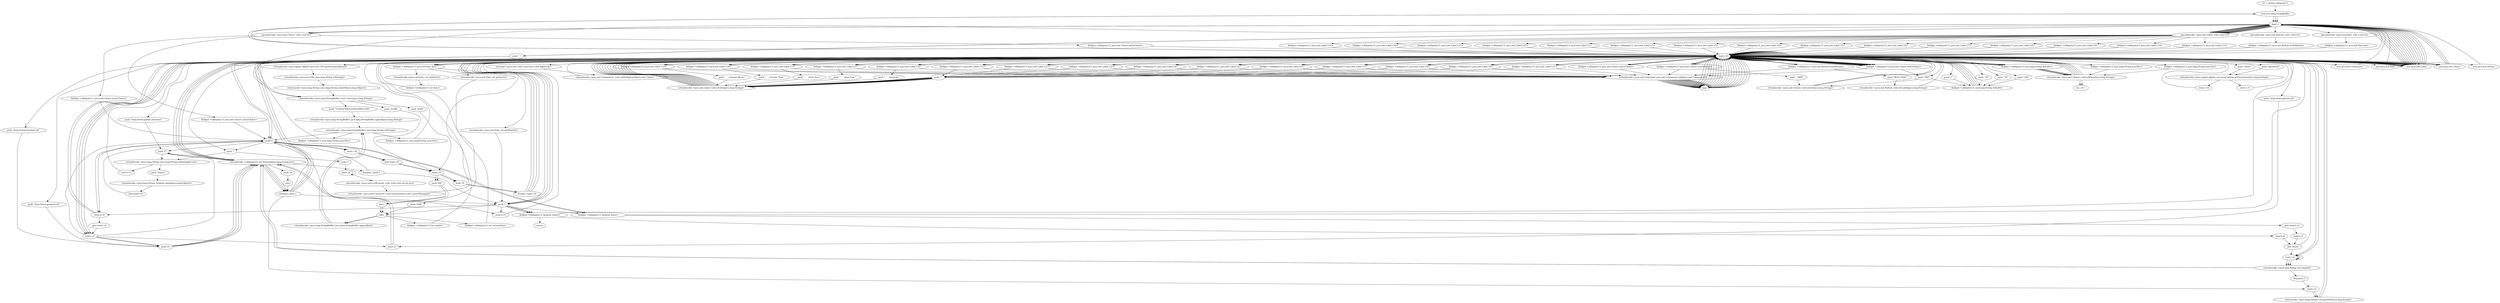 digraph "" {
    "r0 := @this: obliquity13"
    "new java.lang.StringBuffer"
    "r0 := @this: obliquity13"->"new java.lang.StringBuffer";
    "dup1.r"
    "new java.lang.StringBuffer"->"dup1.r";
    "load.r r0"
    "dup1.r"->"load.r r0";
    "virtualinvoke <java.applet.Applet: java.net.URL getDocumentBase()>"
    "load.r r0"->"virtualinvoke <java.applet.Applet: java.net.URL getDocumentBase()>";
    "virtualinvoke <java.net.URL: java.lang.String toString()>"
    "virtualinvoke <java.applet.Applet: java.net.URL getDocumentBase()>"->"virtualinvoke <java.net.URL: java.lang.String toString()>";
    "staticinvoke <java.lang.String: java.lang.String valueOf(java.lang.Object)>"
    "virtualinvoke <java.net.URL: java.lang.String toString()>"->"staticinvoke <java.lang.String: java.lang.String valueOf(java.lang.Object)>";
    "specialinvoke <java.lang.StringBuffer: void <init>(java.lang.String)>"
    "staticinvoke <java.lang.String: java.lang.String valueOf(java.lang.Object)>"->"specialinvoke <java.lang.StringBuffer: void <init>(java.lang.String)>";
    "push \"1234567890123456789012345\""
    "specialinvoke <java.lang.StringBuffer: void <init>(java.lang.String)>"->"push \"1234567890123456789012345\"";
    "virtualinvoke <java.lang.StringBuffer: java.lang.StringBuffer append(java.lang.String)>"
    "push \"1234567890123456789012345\""->"virtualinvoke <java.lang.StringBuffer: java.lang.StringBuffer append(java.lang.String)>";
    "virtualinvoke <java.lang.StringBuffer: java.lang.String toString()>"
    "virtualinvoke <java.lang.StringBuffer: java.lang.StringBuffer append(java.lang.String)>"->"virtualinvoke <java.lang.StringBuffer: java.lang.String toString()>";
    "push 0"
    "virtualinvoke <java.lang.StringBuffer: java.lang.String toString()>"->"push 0";
    "push 27"
    "push 0"->"push 27";
    "virtualinvoke <java.lang.String: java.lang.String substring(int,int)>"
    "push 27"->"virtualinvoke <java.lang.String: java.lang.String substring(int,int)>";
    "store.r r2"
    "virtualinvoke <java.lang.String: java.lang.String substring(int,int)>"->"store.r r2";
    "store.r r2"->"load.r r0";
    "staticget <java.awt.Color: java.awt.Color lightGray>"
    "load.r r0"->"staticget <java.awt.Color: java.awt.Color lightGray>";
    "virtualinvoke <java.awt.Component: void setBackground(java.awt.Color)>"
    "staticget <java.awt.Color: java.awt.Color lightGray>"->"virtualinvoke <java.awt.Component: void setBackground(java.awt.Color)>";
    "virtualinvoke <java.awt.Component: void setBackground(java.awt.Color)>"->"load.r r0";
    "new java.awt.GridLayout"
    "load.r r0"->"new java.awt.GridLayout";
    "new java.awt.GridLayout"->"dup1.r";
    "push 7"
    "dup1.r"->"push 7";
    "push 3"
    "push 7"->"push 3";
    "push 20"
    "push 3"->"push 20";
    "push 20"->"push 20";
    "specialinvoke <java.awt.GridLayout: void <init>(int,int,int,int)>"
    "push 20"->"specialinvoke <java.awt.GridLayout: void <init>(int,int,int,int)>";
    "virtualinvoke <java.awt.Container: void setLayout(java.awt.LayoutManager)>"
    "specialinvoke <java.awt.GridLayout: void <init>(int,int,int,int)>"->"virtualinvoke <java.awt.Container: void setLayout(java.awt.LayoutManager)>";
    "virtualinvoke <java.awt.Container: void setLayout(java.awt.LayoutManager)>"->"load.r r0";
    "new java.util.Date"
    "load.r r0"->"new java.util.Date";
    "new java.util.Date"->"dup1.r";
    "specialinvoke <java.util.Date: void <init>()>"
    "dup1.r"->"specialinvoke <java.util.Date: void <init>()>";
    "fieldput <obliquity13: java.util.Date dat>"
    "specialinvoke <java.util.Date: void <init>()>"->"fieldput <obliquity13: java.util.Date dat>";
    "fieldput <obliquity13: java.util.Date dat>"->"load.r r0";
    "load.r r0"->"load.r r0";
    "fieldget <obliquity13: java.util.Date dat>"
    "load.r r0"->"fieldget <obliquity13: java.util.Date dat>";
    "virtualinvoke <java.util.Date: int getDate()>"
    "fieldget <obliquity13: java.util.Date dat>"->"virtualinvoke <java.util.Date: int getDate()>";
    "fieldput <obliquity13: int date>"
    "virtualinvoke <java.util.Date: int getDate()>"->"fieldput <obliquity13: int date>";
    "fieldput <obliquity13: int date>"->"load.r r0";
    "load.r r0"->"load.r r0";
    "load.r r0"->"fieldget <obliquity13: java.util.Date dat>";
    "virtualinvoke <java.util.Date: int getMonth()>"
    "fieldget <obliquity13: java.util.Date dat>"->"virtualinvoke <java.util.Date: int getMonth()>";
    "push 1"
    "virtualinvoke <java.util.Date: int getMonth()>"->"push 1";
    "add.i"
    "push 1"->"add.i";
    "fieldput <obliquity13: int month>"
    "add.i"->"fieldput <obliquity13: int month>";
    "fieldput <obliquity13: int month>"->"load.r r0";
    "load.r r0"->"load.r r0";
    "load.r r0"->"fieldget <obliquity13: java.util.Date dat>";
    "virtualinvoke <java.util.Date: int getYear()>"
    "fieldget <obliquity13: java.util.Date dat>"->"virtualinvoke <java.util.Date: int getYear()>";
    "push 1900"
    "virtualinvoke <java.util.Date: int getYear()>"->"push 1900";
    "push 1900"->"add.i";
    "fieldput <obliquity13: int currentYear>"
    "add.i"->"fieldput <obliquity13: int currentYear>";
    "fieldput <obliquity13: int currentYear>"->"load.r r0";
    "new java.awt.Label"
    "load.r r0"->"new java.awt.Label";
    "new java.awt.Label"->"dup1.r";
    "specialinvoke <java.awt.Label: void <init>()>"
    "dup1.r"->"specialinvoke <java.awt.Label: void <init>()>";
    "fieldput <obliquity13: java.awt.Label L7>"
    "specialinvoke <java.awt.Label: void <init>()>"->"fieldput <obliquity13: java.awt.Label L7>";
    "fieldput <obliquity13: java.awt.Label L7>"->"load.r r0";
    "fieldget <obliquity13: java.awt.Label L7>"
    "load.r r0"->"fieldget <obliquity13: java.awt.Label L7>";
    "push \"\""
    "fieldget <obliquity13: java.awt.Label L7>"->"push \"\"";
    "virtualinvoke <java.awt.Label: void setText(java.lang.String)>"
    "push \"\""->"virtualinvoke <java.awt.Label: void setText(java.lang.String)>";
    "virtualinvoke <java.awt.Label: void setText(java.lang.String)>"->"load.r r0";
    "load.r r0"->"load.r r0";
    "load.r r0"->"fieldget <obliquity13: java.awt.Label L7>";
    "virtualinvoke <java.awt.Container: java.awt.Component add(java.awt.Component)>"
    "fieldget <obliquity13: java.awt.Label L7>"->"virtualinvoke <java.awt.Container: java.awt.Component add(java.awt.Component)>";
    "pop"
    "virtualinvoke <java.awt.Container: java.awt.Component add(java.awt.Component)>"->"pop";
    "pop"->"load.r r0";
    "load.r r0"->"new java.awt.Label";
    "new java.awt.Label"->"dup1.r";
    "dup1.r"->"specialinvoke <java.awt.Label: void <init>()>";
    "fieldput <obliquity13: java.awt.Label L8>"
    "specialinvoke <java.awt.Label: void <init>()>"->"fieldput <obliquity13: java.awt.Label L8>";
    "fieldput <obliquity13: java.awt.Label L8>"->"load.r r0";
    "fieldget <obliquity13: java.awt.Label L8>"
    "load.r r0"->"fieldget <obliquity13: java.awt.Label L8>";
    "fieldget <obliquity13: java.awt.Label L8>"->"push \"\"";
    "push \"\""->"virtualinvoke <java.awt.Label: void setText(java.lang.String)>";
    "virtualinvoke <java.awt.Label: void setText(java.lang.String)>"->"load.r r0";
    "load.r r0"->"load.r r0";
    "load.r r0"->"fieldget <obliquity13: java.awt.Label L8>";
    "fieldget <obliquity13: java.awt.Label L8>"->"virtualinvoke <java.awt.Container: java.awt.Component add(java.awt.Component)>";
    "virtualinvoke <java.awt.Container: java.awt.Component add(java.awt.Component)>"->"pop";
    "pop"->"load.r r0";
    "load.r r0"->"new java.awt.Label";
    "new java.awt.Label"->"dup1.r";
    "dup1.r"->"specialinvoke <java.awt.Label: void <init>()>";
    "fieldput <obliquity13: java.awt.Label L9>"
    "specialinvoke <java.awt.Label: void <init>()>"->"fieldput <obliquity13: java.awt.Label L9>";
    "fieldput <obliquity13: java.awt.Label L9>"->"load.r r0";
    "fieldget <obliquity13: java.awt.Label L9>"
    "load.r r0"->"fieldget <obliquity13: java.awt.Label L9>";
    "fieldget <obliquity13: java.awt.Label L9>"->"push \"\"";
    "push \"\""->"virtualinvoke <java.awt.Label: void setText(java.lang.String)>";
    "virtualinvoke <java.awt.Label: void setText(java.lang.String)>"->"load.r r0";
    "load.r r0"->"load.r r0";
    "load.r r0"->"fieldget <obliquity13: java.awt.Label L9>";
    "fieldget <obliquity13: java.awt.Label L9>"->"virtualinvoke <java.awt.Container: java.awt.Component add(java.awt.Component)>";
    "virtualinvoke <java.awt.Container: java.awt.Component add(java.awt.Component)>"->"pop";
    "pop"->"load.r r0";
    "load.r r0"->"new java.awt.Label";
    "new java.awt.Label"->"dup1.r";
    "dup1.r"->"specialinvoke <java.awt.Label: void <init>()>";
    "fieldput <obliquity13: java.awt.Label L10>"
    "specialinvoke <java.awt.Label: void <init>()>"->"fieldput <obliquity13: java.awt.Label L10>";
    "fieldput <obliquity13: java.awt.Label L10>"->"load.r r0";
    "fieldget <obliquity13: java.awt.Label L10>"
    "load.r r0"->"fieldget <obliquity13: java.awt.Label L10>";
    "push \"     Current Mean:\""
    "fieldget <obliquity13: java.awt.Label L10>"->"push \"     Current Mean:\"";
    "push \"     Current Mean:\""->"virtualinvoke <java.awt.Label: void setText(java.lang.String)>";
    "virtualinvoke <java.awt.Label: void setText(java.lang.String)>"->"load.r r0";
    "load.r r0"->"load.r r0";
    "load.r r0"->"fieldget <obliquity13: java.awt.Label L10>";
    "fieldget <obliquity13: java.awt.Label L10>"->"virtualinvoke <java.awt.Container: java.awt.Component add(java.awt.Component)>";
    "virtualinvoke <java.awt.Container: java.awt.Component add(java.awt.Component)>"->"pop";
    "pop"->"load.r r0";
    "load.r r0"->"new java.awt.Label";
    "new java.awt.Label"->"dup1.r";
    "dup1.r"->"specialinvoke <java.awt.Label: void <init>()>";
    "fieldput <obliquity13: java.awt.Label L11>"
    "specialinvoke <java.awt.Label: void <init>()>"->"fieldput <obliquity13: java.awt.Label L11>";
    "fieldput <obliquity13: java.awt.Label L11>"->"load.r r0";
    "fieldget <obliquity13: java.awt.Label L11>"
    "load.r r0"->"fieldget <obliquity13: java.awt.Label L11>";
    "fieldget <obliquity13: java.awt.Label L11>"->"push \"\"";
    "push \"\""->"virtualinvoke <java.awt.Label: void setText(java.lang.String)>";
    "virtualinvoke <java.awt.Label: void setText(java.lang.String)>"->"load.r r0";
    "load.r r0"->"load.r r0";
    "load.r r0"->"fieldget <obliquity13: java.awt.Label L11>";
    "fieldget <obliquity13: java.awt.Label L11>"->"virtualinvoke <java.awt.Container: java.awt.Component add(java.awt.Component)>";
    "virtualinvoke <java.awt.Container: java.awt.Component add(java.awt.Component)>"->"pop";
    "pop"->"load.r r0";
    "load.r r0"->"new java.awt.Label";
    "new java.awt.Label"->"dup1.r";
    "dup1.r"->"specialinvoke <java.awt.Label: void <init>()>";
    "fieldput <obliquity13: java.awt.Label L12>"
    "specialinvoke <java.awt.Label: void <init>()>"->"fieldput <obliquity13: java.awt.Label L12>";
    "fieldput <obliquity13: java.awt.Label L12>"->"load.r r0";
    "fieldget <obliquity13: java.awt.Label L12>"
    "load.r r0"->"fieldget <obliquity13: java.awt.Label L12>";
    "fieldget <obliquity13: java.awt.Label L12>"->"push \"\"";
    "push \"\""->"virtualinvoke <java.awt.Label: void setText(java.lang.String)>";
    "virtualinvoke <java.awt.Label: void setText(java.lang.String)>"->"load.r r0";
    "load.r r0"->"load.r r0";
    "load.r r0"->"fieldget <obliquity13: java.awt.Label L12>";
    "fieldget <obliquity13: java.awt.Label L12>"->"virtualinvoke <java.awt.Container: java.awt.Component add(java.awt.Component)>";
    "virtualinvoke <java.awt.Container: java.awt.Component add(java.awt.Component)>"->"pop";
    "pop"->"load.r r0";
    "load.r r0"->"new java.awt.Label";
    "new java.awt.Label"->"dup1.r";
    "dup1.r"->"specialinvoke <java.awt.Label: void <init>()>";
    "fieldput <obliquity13: java.awt.Label L20>"
    "specialinvoke <java.awt.Label: void <init>()>"->"fieldput <obliquity13: java.awt.Label L20>";
    "fieldput <obliquity13: java.awt.Label L20>"->"load.r r0";
    "fieldget <obliquity13: java.awt.Label L20>"
    "load.r r0"->"fieldget <obliquity13: java.awt.Label L20>";
    "push \"     Current True:\""
    "fieldget <obliquity13: java.awt.Label L20>"->"push \"     Current True:\"";
    "push \"     Current True:\""->"virtualinvoke <java.awt.Label: void setText(java.lang.String)>";
    "virtualinvoke <java.awt.Label: void setText(java.lang.String)>"->"load.r r0";
    "load.r r0"->"load.r r0";
    "load.r r0"->"fieldget <obliquity13: java.awt.Label L20>";
    "fieldget <obliquity13: java.awt.Label L20>"->"virtualinvoke <java.awt.Container: java.awt.Component add(java.awt.Component)>";
    "virtualinvoke <java.awt.Container: java.awt.Component add(java.awt.Component)>"->"pop";
    "pop"->"load.r r0";
    "load.r r0"->"new java.awt.Label";
    "new java.awt.Label"->"dup1.r";
    "dup1.r"->"specialinvoke <java.awt.Label: void <init>()>";
    "fieldput <obliquity13: java.awt.Label L21>"
    "specialinvoke <java.awt.Label: void <init>()>"->"fieldput <obliquity13: java.awt.Label L21>";
    "fieldput <obliquity13: java.awt.Label L21>"->"load.r r0";
    "fieldget <obliquity13: java.awt.Label L21>"
    "load.r r0"->"fieldget <obliquity13: java.awt.Label L21>";
    "fieldget <obliquity13: java.awt.Label L21>"->"push \"\"";
    "push \"\""->"virtualinvoke <java.awt.Label: void setText(java.lang.String)>";
    "virtualinvoke <java.awt.Label: void setText(java.lang.String)>"->"load.r r0";
    "load.r r0"->"load.r r0";
    "load.r r0"->"fieldget <obliquity13: java.awt.Label L21>";
    "fieldget <obliquity13: java.awt.Label L21>"->"virtualinvoke <java.awt.Container: java.awt.Component add(java.awt.Component)>";
    "virtualinvoke <java.awt.Container: java.awt.Component add(java.awt.Component)>"->"pop";
    "pop"->"load.r r0";
    "load.r r0"->"new java.awt.Label";
    "new java.awt.Label"->"dup1.r";
    "dup1.r"->"specialinvoke <java.awt.Label: void <init>()>";
    "fieldput <obliquity13: java.awt.Label L22>"
    "specialinvoke <java.awt.Label: void <init>()>"->"fieldput <obliquity13: java.awt.Label L22>";
    "fieldput <obliquity13: java.awt.Label L22>"->"load.r r0";
    "fieldget <obliquity13: java.awt.Label L22>"
    "load.r r0"->"fieldget <obliquity13: java.awt.Label L22>";
    "fieldget <obliquity13: java.awt.Label L22>"->"push \"\"";
    "push \"\""->"virtualinvoke <java.awt.Label: void setText(java.lang.String)>";
    "virtualinvoke <java.awt.Label: void setText(java.lang.String)>"->"load.r r0";
    "load.r r0"->"load.r r0";
    "load.r r0"->"fieldget <obliquity13: java.awt.Label L22>";
    "fieldget <obliquity13: java.awt.Label L22>"->"virtualinvoke <java.awt.Container: java.awt.Component add(java.awt.Component)>";
    "virtualinvoke <java.awt.Container: java.awt.Component add(java.awt.Component)>"->"pop";
    "pop"->"load.r r0";
    "load.r r0"->"new java.awt.Label";
    "new java.awt.Label"->"dup1.r";
    "dup1.r"->"specialinvoke <java.awt.Label: void <init>()>";
    "fieldput <obliquity13: java.awt.Label L1>"
    "specialinvoke <java.awt.Label: void <init>()>"->"fieldput <obliquity13: java.awt.Label L1>";
    "fieldput <obliquity13: java.awt.Label L1>"->"load.r r0";
    "fieldget <obliquity13: java.awt.Label L1>"
    "load.r r0"->"fieldget <obliquity13: java.awt.Label L1>";
    "push \"      Start Year:\""
    "fieldget <obliquity13: java.awt.Label L1>"->"push \"      Start Year:\"";
    "push \"      Start Year:\""->"virtualinvoke <java.awt.Label: void setText(java.lang.String)>";
    "virtualinvoke <java.awt.Label: void setText(java.lang.String)>"->"load.r r0";
    "load.r r0"->"load.r r0";
    "load.r r0"->"fieldget <obliquity13: java.awt.Label L1>";
    "fieldget <obliquity13: java.awt.Label L1>"->"virtualinvoke <java.awt.Container: java.awt.Component add(java.awt.Component)>";
    "virtualinvoke <java.awt.Container: java.awt.Component add(java.awt.Component)>"->"pop";
    "pop"->"load.r r0";
    "load.r r0"->"new java.awt.Label";
    "new java.awt.Label"->"dup1.r";
    "dup1.r"->"specialinvoke <java.awt.Label: void <init>()>";
    "fieldput <obliquity13: java.awt.Label L2>"
    "specialinvoke <java.awt.Label: void <init>()>"->"fieldput <obliquity13: java.awt.Label L2>";
    "fieldput <obliquity13: java.awt.Label L2>"->"load.r r0";
    "fieldget <obliquity13: java.awt.Label L2>"
    "load.r r0"->"fieldget <obliquity13: java.awt.Label L2>";
    "push \"      Stop Year:\""
    "fieldget <obliquity13: java.awt.Label L2>"->"push \"      Stop Year:\"";
    "push \"      Stop Year:\""->"virtualinvoke <java.awt.Label: void setText(java.lang.String)>";
    "virtualinvoke <java.awt.Label: void setText(java.lang.String)>"->"load.r r0";
    "load.r r0"->"load.r r0";
    "load.r r0"->"fieldget <obliquity13: java.awt.Label L2>";
    "fieldget <obliquity13: java.awt.Label L2>"->"virtualinvoke <java.awt.Container: java.awt.Component add(java.awt.Component)>";
    "virtualinvoke <java.awt.Container: java.awt.Component add(java.awt.Component)>"->"pop";
    "pop"->"load.r r0";
    "load.r r0"->"new java.awt.Label";
    "new java.awt.Label"->"dup1.r";
    "dup1.r"->"specialinvoke <java.awt.Label: void <init>()>";
    "fieldput <obliquity13: java.awt.Label L3>"
    "specialinvoke <java.awt.Label: void <init>()>"->"fieldput <obliquity13: java.awt.Label L3>";
    "fieldput <obliquity13: java.awt.Label L3>"->"load.r r0";
    "fieldget <obliquity13: java.awt.Label L3>"
    "load.r r0"->"fieldget <obliquity13: java.awt.Label L3>";
    "push \"      Intervall:\""
    "fieldget <obliquity13: java.awt.Label L3>"->"push \"      Intervall:\"";
    "push \"      Intervall:\""->"virtualinvoke <java.awt.Label: void setText(java.lang.String)>";
    "virtualinvoke <java.awt.Label: void setText(java.lang.String)>"->"load.r r0";
    "load.r r0"->"load.r r0";
    "load.r r0"->"fieldget <obliquity13: java.awt.Label L3>";
    "fieldget <obliquity13: java.awt.Label L3>"->"virtualinvoke <java.awt.Container: java.awt.Component add(java.awt.Component)>";
    "virtualinvoke <java.awt.Container: java.awt.Component add(java.awt.Component)>"->"pop";
    "pop"->"load.r r0";
    "new java.awt.Choice"
    "load.r r0"->"new java.awt.Choice";
    "new java.awt.Choice"->"dup1.r";
    "specialinvoke <java.awt.Choice: void <init>()>"
    "dup1.r"->"specialinvoke <java.awt.Choice: void <init>()>";
    "fieldput <obliquity13: java.awt.Choice year1Choice>"
    "specialinvoke <java.awt.Choice: void <init>()>"->"fieldput <obliquity13: java.awt.Choice year1Choice>";
    "fieldput <obliquity13: java.awt.Choice year1Choice>"->"push 0";
    "store.i r4"
    "push 0"->"store.i r4";
    "goto load.i r4"
    "store.i r4"->"goto load.i r4";
    "load.i r4"
    "goto load.i r4"->"load.i r4";
    "push 70"
    "load.i r4"->"push 70";
    "ifcmplt.i load.r r0"
    "push 70"->"ifcmplt.i load.r r0";
    "ifcmplt.i load.r r0"->"load.r r0";
    "load.r r0"->"load.r r0";
    "fieldget <obliquity13: java.awt.Choice year1Choice>"
    "load.r r0"->"fieldget <obliquity13: java.awt.Choice year1Choice>";
    "fieldget <obliquity13: java.awt.Choice year1Choice>"->"virtualinvoke <java.awt.Container: java.awt.Component add(java.awt.Component)>";
    "virtualinvoke <java.awt.Container: java.awt.Component add(java.awt.Component)>"->"pop";
    "pop"->"load.r r0";
    "load.r r0"->"new java.awt.Choice";
    "new java.awt.Choice"->"dup1.r";
    "dup1.r"->"specialinvoke <java.awt.Choice: void <init>()>";
    "fieldput <obliquity13: java.awt.Choice year2Choice>"
    "specialinvoke <java.awt.Choice: void <init>()>"->"fieldput <obliquity13: java.awt.Choice year2Choice>";
    "fieldput <obliquity13: java.awt.Choice year2Choice>"->"push 0";
    "push 0"->"store.i r4";
    "store.i r4"->"goto load.i r4";
    "goto load.i r4"->"load.i r4";
    "load.i r4"->"push 70";
    "push 70"->"ifcmplt.i load.r r0";
    "ifcmplt.i load.r r0"->"load.r r0";
    "load.r r0"->"load.r r0";
    "fieldget <obliquity13: java.awt.Choice year2Choice>"
    "load.r r0"->"fieldget <obliquity13: java.awt.Choice year2Choice>";
    "fieldget <obliquity13: java.awt.Choice year2Choice>"->"virtualinvoke <java.awt.Container: java.awt.Component add(java.awt.Component)>";
    "virtualinvoke <java.awt.Container: java.awt.Component add(java.awt.Component)>"->"pop";
    "pop"->"load.r r0";
    "load.r r0"->"fieldget <obliquity13: java.awt.Choice year2Choice>";
    "push \" 2000\""
    "fieldget <obliquity13: java.awt.Choice year2Choice>"->"push \" 2000\"";
    "virtualinvoke <java.awt.Choice: void select(java.lang.String)>"
    "push \" 2000\""->"virtualinvoke <java.awt.Choice: void select(java.lang.String)>";
    "virtualinvoke <java.awt.Choice: void select(java.lang.String)>"->"load.r r0";
    "load.r r0"->"new java.awt.Choice";
    "new java.awt.Choice"->"dup1.r";
    "dup1.r"->"specialinvoke <java.awt.Choice: void <init>()>";
    "fieldput <obliquity13: java.awt.Choice deltaChoice>"
    "specialinvoke <java.awt.Choice: void <init>()>"->"fieldput <obliquity13: java.awt.Choice deltaChoice>";
    "fieldput <obliquity13: java.awt.Choice deltaChoice>"->"load.r r0";
    "push \"1\""
    "load.r r0"->"push \"1\"";
    "fieldput <obliquity13: java.lang.String deltaStr>"
    "push \"1\""->"fieldput <obliquity13: java.lang.String deltaStr>";
    "fieldput <obliquity13: java.lang.String deltaStr>"->"load.r r0";
    "fieldget <obliquity13: java.awt.Choice deltaChoice>"
    "load.r r0"->"fieldget <obliquity13: java.awt.Choice deltaChoice>";
    "fieldget <obliquity13: java.awt.Choice deltaChoice>"->"load.r r0";
    "fieldget <obliquity13: java.lang.String deltaStr>"
    "load.r r0"->"fieldget <obliquity13: java.lang.String deltaStr>";
    "virtualinvoke <java.awt.Choice: void addItem(java.lang.String)>"
    "fieldget <obliquity13: java.lang.String deltaStr>"->"virtualinvoke <java.awt.Choice: void addItem(java.lang.String)>";
    "virtualinvoke <java.awt.Choice: void addItem(java.lang.String)>"->"load.r r0";
    "push \"10\""
    "load.r r0"->"push \"10\"";
    "push \"10\""->"fieldput <obliquity13: java.lang.String deltaStr>";
    "fieldput <obliquity13: java.lang.String deltaStr>"->"load.r r0";
    "load.r r0"->"fieldget <obliquity13: java.awt.Choice deltaChoice>";
    "fieldget <obliquity13: java.awt.Choice deltaChoice>"->"load.r r0";
    "load.r r0"->"fieldget <obliquity13: java.lang.String deltaStr>";
    "fieldget <obliquity13: java.lang.String deltaStr>"->"virtualinvoke <java.awt.Choice: void addItem(java.lang.String)>";
    "virtualinvoke <java.awt.Choice: void addItem(java.lang.String)>"->"load.r r0";
    "push \"50\""
    "load.r r0"->"push \"50\"";
    "push \"50\""->"fieldput <obliquity13: java.lang.String deltaStr>";
    "fieldput <obliquity13: java.lang.String deltaStr>"->"load.r r0";
    "load.r r0"->"fieldget <obliquity13: java.awt.Choice deltaChoice>";
    "fieldget <obliquity13: java.awt.Choice deltaChoice>"->"load.r r0";
    "load.r r0"->"fieldget <obliquity13: java.lang.String deltaStr>";
    "fieldget <obliquity13: java.lang.String deltaStr>"->"virtualinvoke <java.awt.Choice: void addItem(java.lang.String)>";
    "virtualinvoke <java.awt.Choice: void addItem(java.lang.String)>"->"load.r r0";
    "push \"100\""
    "load.r r0"->"push \"100\"";
    "push \"100\""->"fieldput <obliquity13: java.lang.String deltaStr>";
    "fieldput <obliquity13: java.lang.String deltaStr>"->"load.r r0";
    "load.r r0"->"fieldget <obliquity13: java.awt.Choice deltaChoice>";
    "fieldget <obliquity13: java.awt.Choice deltaChoice>"->"load.r r0";
    "load.r r0"->"fieldget <obliquity13: java.lang.String deltaStr>";
    "fieldget <obliquity13: java.lang.String deltaStr>"->"virtualinvoke <java.awt.Choice: void addItem(java.lang.String)>";
    "virtualinvoke <java.awt.Choice: void addItem(java.lang.String)>"->"load.r r0";
    "push \"500\""
    "load.r r0"->"push \"500\"";
    "push \"500\""->"fieldput <obliquity13: java.lang.String deltaStr>";
    "fieldput <obliquity13: java.lang.String deltaStr>"->"load.r r0";
    "load.r r0"->"fieldget <obliquity13: java.awt.Choice deltaChoice>";
    "fieldget <obliquity13: java.awt.Choice deltaChoice>"->"load.r r0";
    "load.r r0"->"fieldget <obliquity13: java.lang.String deltaStr>";
    "fieldget <obliquity13: java.lang.String deltaStr>"->"virtualinvoke <java.awt.Choice: void addItem(java.lang.String)>";
    "virtualinvoke <java.awt.Choice: void addItem(java.lang.String)>"->"load.r r0";
    "load.r r0"->"load.r r0";
    "load.r r0"->"fieldget <obliquity13: java.awt.Choice deltaChoice>";
    "fieldget <obliquity13: java.awt.Choice deltaChoice>"->"virtualinvoke <java.awt.Container: java.awt.Component add(java.awt.Component)>";
    "virtualinvoke <java.awt.Container: java.awt.Component add(java.awt.Component)>"->"pop";
    "pop"->"load.r r0";
    "load.r r0"->"fieldget <obliquity13: java.awt.Choice deltaChoice>";
    "fieldget <obliquity13: java.awt.Choice deltaChoice>"->"push \"500\"";
    "push \"500\""->"virtualinvoke <java.awt.Choice: void select(java.lang.String)>";
    "virtualinvoke <java.awt.Choice: void select(java.lang.String)>"->"load.r r0";
    "load.r r0"->"new java.awt.Label";
    "new java.awt.Label"->"dup1.r";
    "dup1.r"->"specialinvoke <java.awt.Label: void <init>()>";
    "fieldput <obliquity13: java.awt.Label L4>"
    "specialinvoke <java.awt.Label: void <init>()>"->"fieldput <obliquity13: java.awt.Label L4>";
    "fieldput <obliquity13: java.awt.Label L4>"->"load.r r0";
    "fieldget <obliquity13: java.awt.Label L4>"
    "load.r r0"->"fieldget <obliquity13: java.awt.Label L4>";
    "fieldget <obliquity13: java.awt.Label L4>"->"push \"\"";
    "push \"\""->"virtualinvoke <java.awt.Label: void setText(java.lang.String)>";
    "virtualinvoke <java.awt.Label: void setText(java.lang.String)>"->"load.r r0";
    "load.r r0"->"load.r r0";
    "load.r r0"->"fieldget <obliquity13: java.awt.Label L4>";
    "fieldget <obliquity13: java.awt.Label L4>"->"virtualinvoke <java.awt.Container: java.awt.Component add(java.awt.Component)>";
    "virtualinvoke <java.awt.Container: java.awt.Component add(java.awt.Component)>"->"pop";
    "pop"->"load.r r0";
    "new java.awt.Button"
    "load.r r0"->"new java.awt.Button";
    "new java.awt.Button"->"dup1.r";
    "specialinvoke <java.awt.Button: void <init>()>"
    "dup1.r"->"specialinvoke <java.awt.Button: void <init>()>";
    "fieldput <obliquity13: java.awt.Button writeButton>"
    "specialinvoke <java.awt.Button: void <init>()>"->"fieldput <obliquity13: java.awt.Button writeButton>";
    "fieldput <obliquity13: java.awt.Button writeButton>"->"load.r r0";
    "fieldget <obliquity13: java.awt.Button writeButton>"
    "load.r r0"->"fieldget <obliquity13: java.awt.Button writeButton>";
    "push \"Write Table\""
    "fieldget <obliquity13: java.awt.Button writeButton>"->"push \"Write Table\"";
    "virtualinvoke <java.awt.Button: void setLabel(java.lang.String)>"
    "push \"Write Table\""->"virtualinvoke <java.awt.Button: void setLabel(java.lang.String)>";
    "virtualinvoke <java.awt.Button: void setLabel(java.lang.String)>"->"load.r r0";
    "load.r r0"->"load.r r0";
    "load.r r0"->"fieldget <obliquity13: java.awt.Button writeButton>";
    "fieldget <obliquity13: java.awt.Button writeButton>"->"virtualinvoke <java.awt.Container: java.awt.Component add(java.awt.Component)>";
    "virtualinvoke <java.awt.Container: java.awt.Component add(java.awt.Component)>"->"pop";
    "pop"->"load.r r0";
    "load.r r0"->"new java.awt.Label";
    "new java.awt.Label"->"dup1.r";
    "dup1.r"->"specialinvoke <java.awt.Label: void <init>()>";
    "fieldput <obliquity13: java.awt.Label L5>"
    "specialinvoke <java.awt.Label: void <init>()>"->"fieldput <obliquity13: java.awt.Label L5>";
    "fieldput <obliquity13: java.awt.Label L5>"->"load.r r0";
    "fieldget <obliquity13: java.awt.Label L5>"
    "load.r r0"->"fieldget <obliquity13: java.awt.Label L5>";
    "fieldget <obliquity13: java.awt.Label L5>"->"push \"\"";
    "push \"\""->"virtualinvoke <java.awt.Label: void setText(java.lang.String)>";
    "virtualinvoke <java.awt.Label: void setText(java.lang.String)>"->"load.r r0";
    "load.r r0"->"load.r r0";
    "load.r r0"->"fieldget <obliquity13: java.awt.Label L5>";
    "fieldget <obliquity13: java.awt.Label L5>"->"virtualinvoke <java.awt.Container: java.awt.Component add(java.awt.Component)>";
    "virtualinvoke <java.awt.Container: java.awt.Component add(java.awt.Component)>"->"pop";
    "pop"->"load.r r0";
    "load.r r0"->"new java.awt.Label";
    "new java.awt.Label"->"dup1.r";
    "dup1.r"->"specialinvoke <java.awt.Label: void <init>()>";
    "fieldput <obliquity13: java.awt.Label L6>"
    "specialinvoke <java.awt.Label: void <init>()>"->"fieldput <obliquity13: java.awt.Label L6>";
    "fieldput <obliquity13: java.awt.Label L6>"->"load.r r0";
    "fieldget <obliquity13: java.awt.Label L6>"
    "load.r r0"->"fieldget <obliquity13: java.awt.Label L6>";
    "fieldget <obliquity13: java.awt.Label L6>"->"push \"\"";
    "push \"\""->"virtualinvoke <java.awt.Label: void setText(java.lang.String)>";
    "virtualinvoke <java.awt.Label: void setText(java.lang.String)>"->"load.r r0";
    "load.r r0"->"load.r r0";
    "load.r r0"->"fieldget <obliquity13: java.awt.Label L6>";
    "fieldget <obliquity13: java.awt.Label L6>"->"virtualinvoke <java.awt.Container: java.awt.Component add(java.awt.Component)>";
    "virtualinvoke <java.awt.Container: java.awt.Component add(java.awt.Component)>"->"pop";
    "pop"->"load.r r0";
    "push \"email\""
    "load.r r0"->"push \"email\"";
    "virtualinvoke <java.applet.Applet: java.lang.String getParameter(java.lang.String)>"
    "push \"email\""->"virtualinvoke <java.applet.Applet: java.lang.String getParameter(java.lang.String)>";
    "store.r r4"
    "virtualinvoke <java.applet.Applet: java.lang.String getParameter(java.lang.String)>"->"store.r r4";
    "store.r r4"->"load.r r0";
    "push \"password\""
    "load.r r0"->"push \"password\"";
    "push \"password\""->"virtualinvoke <java.applet.Applet: java.lang.String getParameter(java.lang.String)>";
    "store.r r5"
    "virtualinvoke <java.applet.Applet: java.lang.String getParameter(java.lang.String)>"->"store.r r5";
    "store.r r5"->"load.r r0";
    "load.r r2"
    "load.r r0"->"load.r r2";
    "push 22"
    "load.r r2"->"push 22";
    "virtualinvoke <obliquity13: int formula(java.lang.String,int)>"
    "push 22"->"virtualinvoke <obliquity13: int formula(java.lang.String,int)>";
    "virtualinvoke <obliquity13: int formula(java.lang.String,int)>"->"load.r r0";
    "push \"http://www.GeoAstro.de\""
    "load.r r0"->"push \"http://www.GeoAstro.de\"";
    "push \"http://www.GeoAstro.de\""->"push 22";
    "push 22"->"virtualinvoke <obliquity13: int formula(java.lang.String,int)>";
    "ifcmpeq.i push 1"
    "virtualinvoke <obliquity13: int formula(java.lang.String,int)>"->"ifcmpeq.i push 1";
    "ifcmpeq.i push 1"->"load.r r0";
    "load.r r0"->"load.r r2";
    "load.r r2"->"push 22";
    "push 22"->"virtualinvoke <obliquity13: int formula(java.lang.String,int)>";
    "virtualinvoke <obliquity13: int formula(java.lang.String,int)>"->"load.r r0";
    "push \"http://www.geoastro.de\""
    "load.r r0"->"push \"http://www.geoastro.de\"";
    "push \"http://www.geoastro.de\""->"push 22";
    "push 22"->"virtualinvoke <obliquity13: int formula(java.lang.String,int)>";
    "virtualinvoke <obliquity13: int formula(java.lang.String,int)>"->"ifcmpeq.i push 1";
    "ifcmpeq.i push 1"->"load.r r0";
    "load.r r0"->"load.r r2";
    "push 21"
    "load.r r2"->"push 21";
    "push 21"->"virtualinvoke <obliquity13: int formula(java.lang.String,int)>";
    "virtualinvoke <obliquity13: int formula(java.lang.String,int)>"->"load.r r0";
    "push \"http://www.jgiesen.de\""
    "load.r r0"->"push \"http://www.jgiesen.de\"";
    "push \"http://www.jgiesen.de\""->"push 21";
    "push 21"->"virtualinvoke <obliquity13: int formula(java.lang.String,int)>";
    "virtualinvoke <obliquity13: int formula(java.lang.String,int)>"->"ifcmpeq.i push 1";
    "ifcmpeq.i push 1"->"load.r r0";
    "load.r r0"->"load.r r2";
    "load.r r2"->"push 27";
    "push 27"->"virtualinvoke <obliquity13: int formula(java.lang.String,int)>";
    "virtualinvoke <obliquity13: int formula(java.lang.String,int)>"->"load.r r0";
    "push \"http://www.jgiesen.business\""
    "load.r r0"->"push \"http://www.jgiesen.business\"";
    "push \"http://www.jgiesen.business\""->"push 27";
    "push 27"->"virtualinvoke <obliquity13: int formula(java.lang.String,int)>";
    "ifcmpne.i push 0"
    "virtualinvoke <obliquity13: int formula(java.lang.String,int)>"->"ifcmpne.i push 0";
    "ifcmpne.i push 0"->"push 1";
    "store.b z1"
    "push 1"->"store.b z1";
    "store.b z1"->"load.r r0";
    "load.r r0"->"push 1";
    "fieldput <obliquity13: boolean online>"
    "push 1"->"fieldput <obliquity13: boolean online>";
    "fieldput <obliquity13: boolean online>"->"load.r r0";
    "load.r r0"->"push 0";
    "fieldput <obliquity13: boolean demo>"
    "push 0"->"fieldput <obliquity13: boolean demo>";
    "goto load.b z1"
    "fieldput <obliquity13: boolean demo>"->"goto load.b z1";
    "load.b z1"
    "goto load.b z1"->"load.b z1";
    "ifne return"
    "load.b z1"->"ifne return";
    "load.r r4"
    "ifne return"->"load.r r4";
    "virtualinvoke <java.lang.String: int length()>"
    "load.r r4"->"virtualinvoke <java.lang.String: int length()>";
    "ifeq push 0"
    "virtualinvoke <java.lang.String: int length()>"->"ifeq push 0";
    "load.r r5"
    "ifeq push 0"->"load.r r5";
    "staticinvoke <java.lang.Integer: int parseInt(java.lang.String)>"
    "load.r r5"->"staticinvoke <java.lang.Integer: int parseInt(java.lang.String)>";
    "staticinvoke <java.lang.Integer: int parseInt(java.lang.String)>"->"load.r r0";
    "load.r r0"->"load.r r4";
    "load.r r4"->"load.r r4";
    "load.r r4"->"virtualinvoke <java.lang.String: int length()>";
    "virtualinvoke <java.lang.String: int length()>"->"virtualinvoke <obliquity13: int formula(java.lang.String,int)>";
    "virtualinvoke <obliquity13: int formula(java.lang.String,int)>"->"ifcmpeq.i push 1";
    "ifcmpeq.i push 1"->"load.r r5";
    "load.r r5"->"staticinvoke <java.lang.Integer: int parseInt(java.lang.String)>";
    "staticinvoke <java.lang.Integer: int parseInt(java.lang.String)>"->"load.r r0";
    "load.r r0"->"load.r r4";
    "load.r r4"->"load.r r4";
    "load.r r4"->"virtualinvoke <java.lang.String: int length()>";
    "virtualinvoke <java.lang.String: int length()>"->"virtualinvoke <obliquity13: int formula(java.lang.String,int)>";
    "push 10"
    "virtualinvoke <obliquity13: int formula(java.lang.String,int)>"->"push 10";
    "sub.i"
    "push 10"->"sub.i";
    "sub.i"->"ifcmpeq.i push 1";
    "ifcmpeq.i push 1"->"push 0";
    "store.b r4"
    "push 0"->"store.b r4";
    "goto load.r r2"
    "store.b r4"->"goto load.r r2";
    "goto load.r r2"->"load.r r2";
    "load.r r2"->"push 0";
    "push 0"->"push 7";
    "push 7"->"virtualinvoke <java.lang.String: java.lang.String substring(int,int)>";
    "push \"http://\""
    "virtualinvoke <java.lang.String: java.lang.String substring(int,int)>"->"push \"http://\"";
    "virtualinvoke <java.lang.String: boolean equals(java.lang.Object)>"
    "push \"http://\""->"virtualinvoke <java.lang.String: boolean equals(java.lang.Object)>";
    "ifeq load.b r4"
    "virtualinvoke <java.lang.String: boolean equals(java.lang.Object)>"->"ifeq load.b r4";
    "ifeq load.b r4"->"push 0";
    "push 0"->"store.b r4";
    "store.b r4"->"load.r r0";
    "load.r r0"->"push 1";
    "push 1"->"fieldput <obliquity13: boolean demo>";
    "fieldput <obliquity13: boolean demo>"->"load.r r0";
    "load.r r0"->"push 1";
    "push 1"->"fieldput <obliquity13: boolean online>";
    "load.b r4"
    "fieldput <obliquity13: boolean online>"->"load.b r4";
    "load.b r4"->"ifne return";
    "ifne return"->"load.r r0";
    "load.r r0"->"push 1";
    "push 1"->"fieldput <obliquity13: boolean online>";
    "return"
    "fieldput <obliquity13: boolean online>"->"return";
    "ifcmpeq.i push 1"->"push 1";
    "push 1"->"store.b r4";
    "store.b r4"->"load.r r0";
    "load.r r0"->"push 0";
    "push 0"->"fieldput <obliquity13: boolean demo>";
    "ifcmpne.i push 0"->"push 0";
    "push 0"->"store.b z1";
    "ifcmplt.i load.r r0"->"load.r r0";
    "load.r r0"->"new java.lang.StringBuffer";
    "new java.lang.StringBuffer"->"dup1.r";
    "push \" \""
    "dup1.r"->"push \" \"";
    "push \" \""->"specialinvoke <java.lang.StringBuffer: void <init>(java.lang.String)>";
    "push -4500"
    "specialinvoke <java.lang.StringBuffer: void <init>(java.lang.String)>"->"push -4500";
    "push -4500"->"load.i r4";
    "push 500"
    "load.i r4"->"push 500";
    "mul.i"
    "push 500"->"mul.i";
    "mul.i"->"add.i";
    "virtualinvoke <java.lang.StringBuffer: java.lang.StringBuffer append(int)>"
    "add.i"->"virtualinvoke <java.lang.StringBuffer: java.lang.StringBuffer append(int)>";
    "virtualinvoke <java.lang.StringBuffer: java.lang.StringBuffer append(int)>"->"virtualinvoke <java.lang.StringBuffer: java.lang.String toString()>";
    "fieldput <obliquity13: java.lang.String year2Str>"
    "virtualinvoke <java.lang.StringBuffer: java.lang.String toString()>"->"fieldput <obliquity13: java.lang.String year2Str>";
    "fieldput <obliquity13: java.lang.String year2Str>"->"load.r r0";
    "load.r r0"->"fieldget <obliquity13: java.awt.Choice year2Choice>";
    "fieldget <obliquity13: java.awt.Choice year2Choice>"->"load.r r0";
    "fieldget <obliquity13: java.lang.String year2Str>"
    "load.r r0"->"fieldget <obliquity13: java.lang.String year2Str>";
    "fieldget <obliquity13: java.lang.String year2Str>"->"virtualinvoke <java.awt.Choice: void addItem(java.lang.String)>";
    "inc.i r4 1"
    "virtualinvoke <java.awt.Choice: void addItem(java.lang.String)>"->"inc.i r4 1";
    "ifcmplt.i load.r r0"->"load.r r0";
    "load.r r0"->"new java.lang.StringBuffer";
    "new java.lang.StringBuffer"->"dup1.r";
    "dup1.r"->"push \" \"";
    "push \" \""->"specialinvoke <java.lang.StringBuffer: void <init>(java.lang.String)>";
    "push -21000"
    "specialinvoke <java.lang.StringBuffer: void <init>(java.lang.String)>"->"push -21000";
    "push -21000"->"load.i r4";
    "load.i r4"->"push 500";
    "push 500"->"mul.i";
    "mul.i"->"add.i";
    "add.i"->"virtualinvoke <java.lang.StringBuffer: java.lang.StringBuffer append(int)>";
    "virtualinvoke <java.lang.StringBuffer: java.lang.StringBuffer append(int)>"->"virtualinvoke <java.lang.StringBuffer: java.lang.String toString()>";
    "fieldput <obliquity13: java.lang.String year1Str>"
    "virtualinvoke <java.lang.StringBuffer: java.lang.String toString()>"->"fieldput <obliquity13: java.lang.String year1Str>";
    "fieldput <obliquity13: java.lang.String year1Str>"->"load.r r0";
    "load.r r0"->"fieldget <obliquity13: java.awt.Choice year1Choice>";
    "fieldget <obliquity13: java.awt.Choice year1Choice>"->"load.r r0";
    "fieldget <obliquity13: java.lang.String year1Str>"
    "load.r r0"->"fieldget <obliquity13: java.lang.String year1Str>";
    "fieldget <obliquity13: java.lang.String year1Str>"->"virtualinvoke <java.awt.Choice: void addItem(java.lang.String)>";
    "virtualinvoke <java.awt.Choice: void addItem(java.lang.String)>"->"inc.i r4 1";
}
